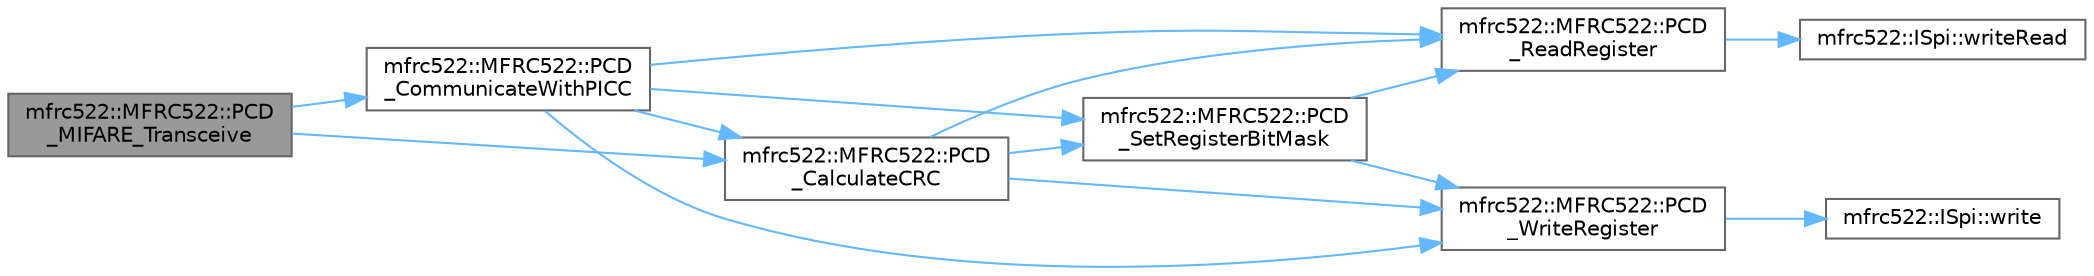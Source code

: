 digraph "mfrc522::MFRC522::PCD_MIFARE_Transceive"
{
 // LATEX_PDF_SIZE
  bgcolor="transparent";
  edge [fontname=Helvetica,fontsize=10,labelfontname=Helvetica,labelfontsize=10];
  node [fontname=Helvetica,fontsize=10,shape=box,height=0.2,width=0.4];
  rankdir="LR";
  Node1 [label="mfrc522::MFRC522::PCD\l_MIFARE_Transceive",height=0.2,width=0.4,color="gray40", fillcolor="grey60", style="filled", fontcolor="black",tooltip=" "];
  Node1 -> Node2 [color="steelblue1",style="solid"];
  Node2 [label="mfrc522::MFRC522::PCD\l_CalculateCRC",height=0.2,width=0.4,color="grey40", fillcolor="white", style="filled",URL="$classmfrc522_1_1_m_f_r_c522.html#a5db7f98b9ace325a290f0d72e12bd05b",tooltip=" "];
  Node2 -> Node3 [color="steelblue1",style="solid"];
  Node3 [label="mfrc522::MFRC522::PCD\l_ReadRegister",height=0.2,width=0.4,color="grey40", fillcolor="white", style="filled",URL="$classmfrc522_1_1_m_f_r_c522.html#a54b1e0960ffe689bb512b9ed79dcdece",tooltip=" "];
  Node3 -> Node4 [color="steelblue1",style="solid"];
  Node4 [label="mfrc522::ISpi::writeRead",height=0.2,width=0.4,color="grey40", fillcolor="white", style="filled",URL="$structmfrc522_1_1_i_spi.html#a251598542df9d4026fc28e832d4770ac",tooltip=" "];
  Node2 -> Node5 [color="steelblue1",style="solid"];
  Node5 [label="mfrc522::MFRC522::PCD\l_SetRegisterBitMask",height=0.2,width=0.4,color="grey40", fillcolor="white", style="filled",URL="$classmfrc522_1_1_m_f_r_c522.html#af7304dd35540a5e47f1f34890c455286",tooltip=" "];
  Node5 -> Node3 [color="steelblue1",style="solid"];
  Node5 -> Node6 [color="steelblue1",style="solid"];
  Node6 [label="mfrc522::MFRC522::PCD\l_WriteRegister",height=0.2,width=0.4,color="grey40", fillcolor="white", style="filled",URL="$classmfrc522_1_1_m_f_r_c522.html#aef8efdbb515b419df6c0038312c4f4e3",tooltip=" "];
  Node6 -> Node7 [color="steelblue1",style="solid"];
  Node7 [label="mfrc522::ISpi::write",height=0.2,width=0.4,color="grey40", fillcolor="white", style="filled",URL="$structmfrc522_1_1_i_spi.html#a9f98a44742d44089eee210f9d5908bed",tooltip=" "];
  Node2 -> Node6 [color="steelblue1",style="solid"];
  Node1 -> Node8 [color="steelblue1",style="solid"];
  Node8 [label="mfrc522::MFRC522::PCD\l_CommunicateWithPICC",height=0.2,width=0.4,color="grey40", fillcolor="white", style="filled",URL="$classmfrc522_1_1_m_f_r_c522.html#a366fced589c1009264d5c2410c06b03e",tooltip=" "];
  Node8 -> Node2 [color="steelblue1",style="solid"];
  Node8 -> Node3 [color="steelblue1",style="solid"];
  Node8 -> Node5 [color="steelblue1",style="solid"];
  Node8 -> Node6 [color="steelblue1",style="solid"];
}

